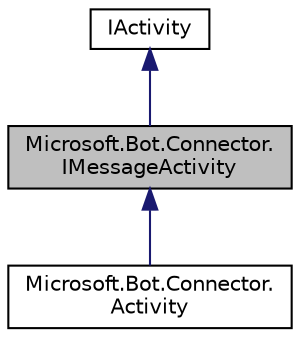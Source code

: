 digraph "Microsoft.Bot.Connector.IMessageActivity"
{
  edge [fontname="Helvetica",fontsize="10",labelfontname="Helvetica",labelfontsize="10"];
  node [fontname="Helvetica",fontsize="10",shape=record];
  Node1 [label="Microsoft.Bot.Connector.\lIMessageActivity",height=0.2,width=0.4,color="black", fillcolor="grey75", style="filled", fontcolor="black"];
  Node2 -> Node1 [dir="back",color="midnightblue",fontsize="10",style="solid",fontname="Helvetica"];
  Node2 [label="IActivity",height=0.2,width=0.4,color="black", fillcolor="white", style="filled",URL="$de/d19/interface_microsoft_1_1_bot_1_1_connector_1_1_i_activity.html",tooltip="basic shared properties for all activities "];
  Node1 -> Node3 [dir="back",color="midnightblue",fontsize="10",style="solid",fontname="Helvetica"];
  Node3 [label="Microsoft.Bot.Connector.\lActivity",height=0.2,width=0.4,color="black", fillcolor="white", style="filled",URL="$dc/d2f/class_microsoft_1_1_bot_1_1_connector_1_1_activity.html"];
}
